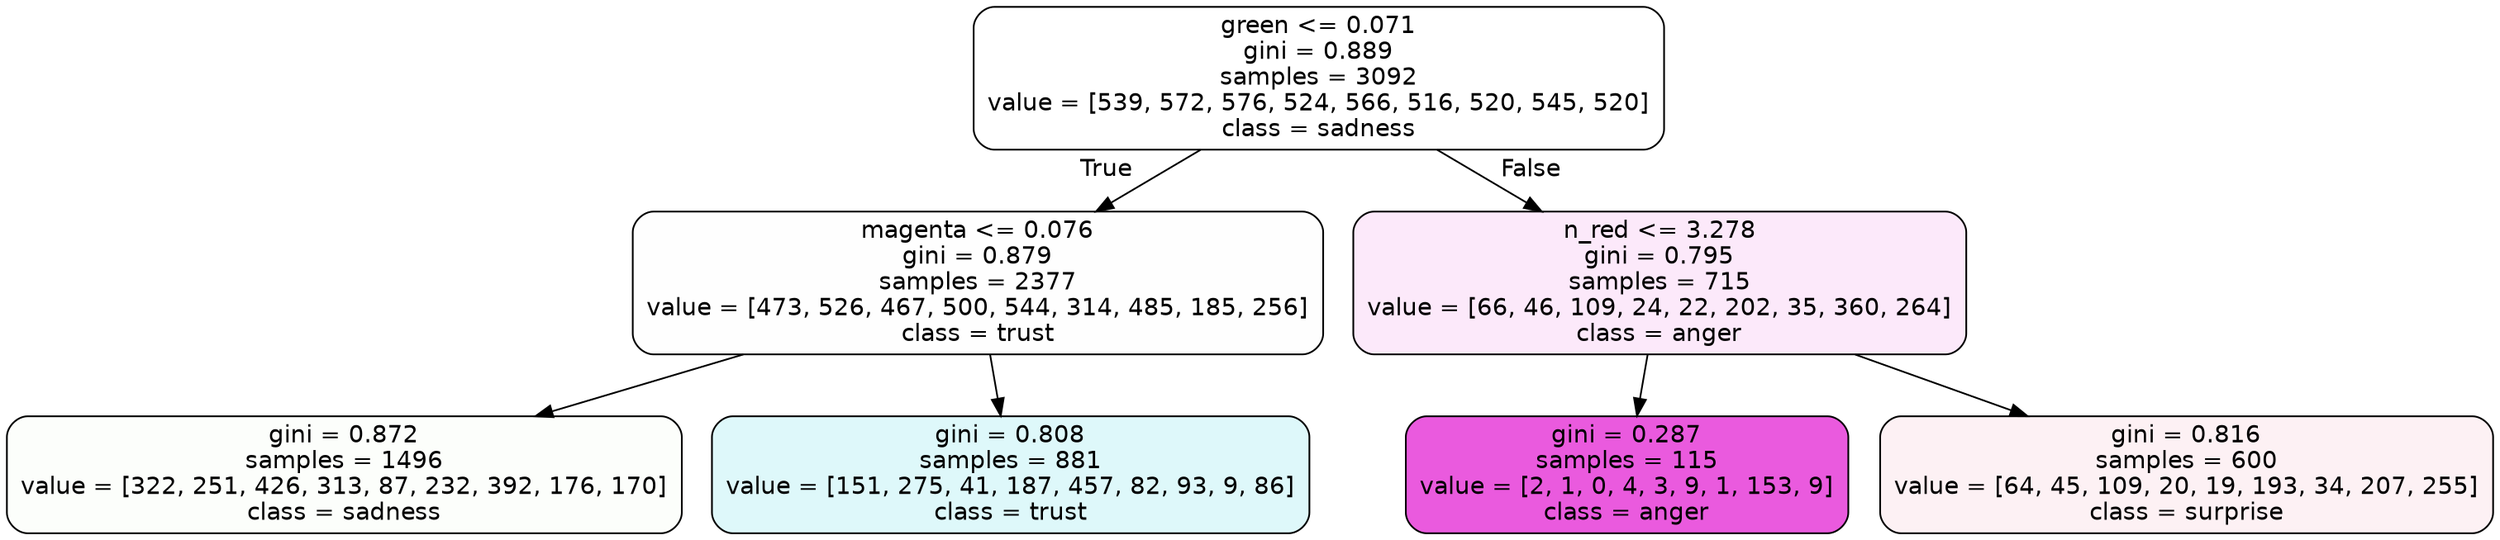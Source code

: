 digraph Tree {
node [shape=box, style="filled, rounded", color="black", fontname=helvetica] ;
edge [fontname=helvetica] ;
0 [label="green <= 0.071\ngini = 0.889\nsamples = 3092\nvalue = [539, 572, 576, 524, 566, 516, 520, 545, 520]\nclass = sadness", fillcolor="#64e53900"] ;
1 [label="magenta <= 0.076\ngini = 0.879\nsamples = 2377\nvalue = [473, 526, 467, 500, 544, 314, 485, 185, 256]\nclass = trust", fillcolor="#39d7e501"] ;
0 -> 1 [labeldistance=2.5, labelangle=45, headlabel="True"] ;
2 [label="gini = 0.872\nsamples = 1496\nvalue = [322, 251, 426, 313, 87, 232, 392, 176, 170]\nclass = sadness", fillcolor="#64e53904"] ;
1 -> 2 ;
3 [label="gini = 0.808\nsamples = 881\nvalue = [151, 275, 41, 187, 457, 82, 93, 9, 86]\nclass = trust", fillcolor="#39d7e52a"] ;
1 -> 3 ;
4 [label="n_red <= 3.278\ngini = 0.795\nsamples = 715\nvalue = [66, 46, 109, 24, 22, 202, 35, 360, 264]\nclass = anger", fillcolor="#e539d71c"] ;
0 -> 4 [labeldistance=2.5, labelangle=-45, headlabel="False"] ;
5 [label="gini = 0.287\nsamples = 115\nvalue = [2, 1, 0, 4, 3, 9, 1, 153, 9]\nclass = anger", fillcolor="#e539d7d4"] ;
4 -> 5 ;
6 [label="gini = 0.816\nsamples = 600\nvalue = [64, 45, 109, 20, 19, 193, 34, 207, 255]\nclass = surprise", fillcolor="#e5396411"] ;
4 -> 6 ;
}